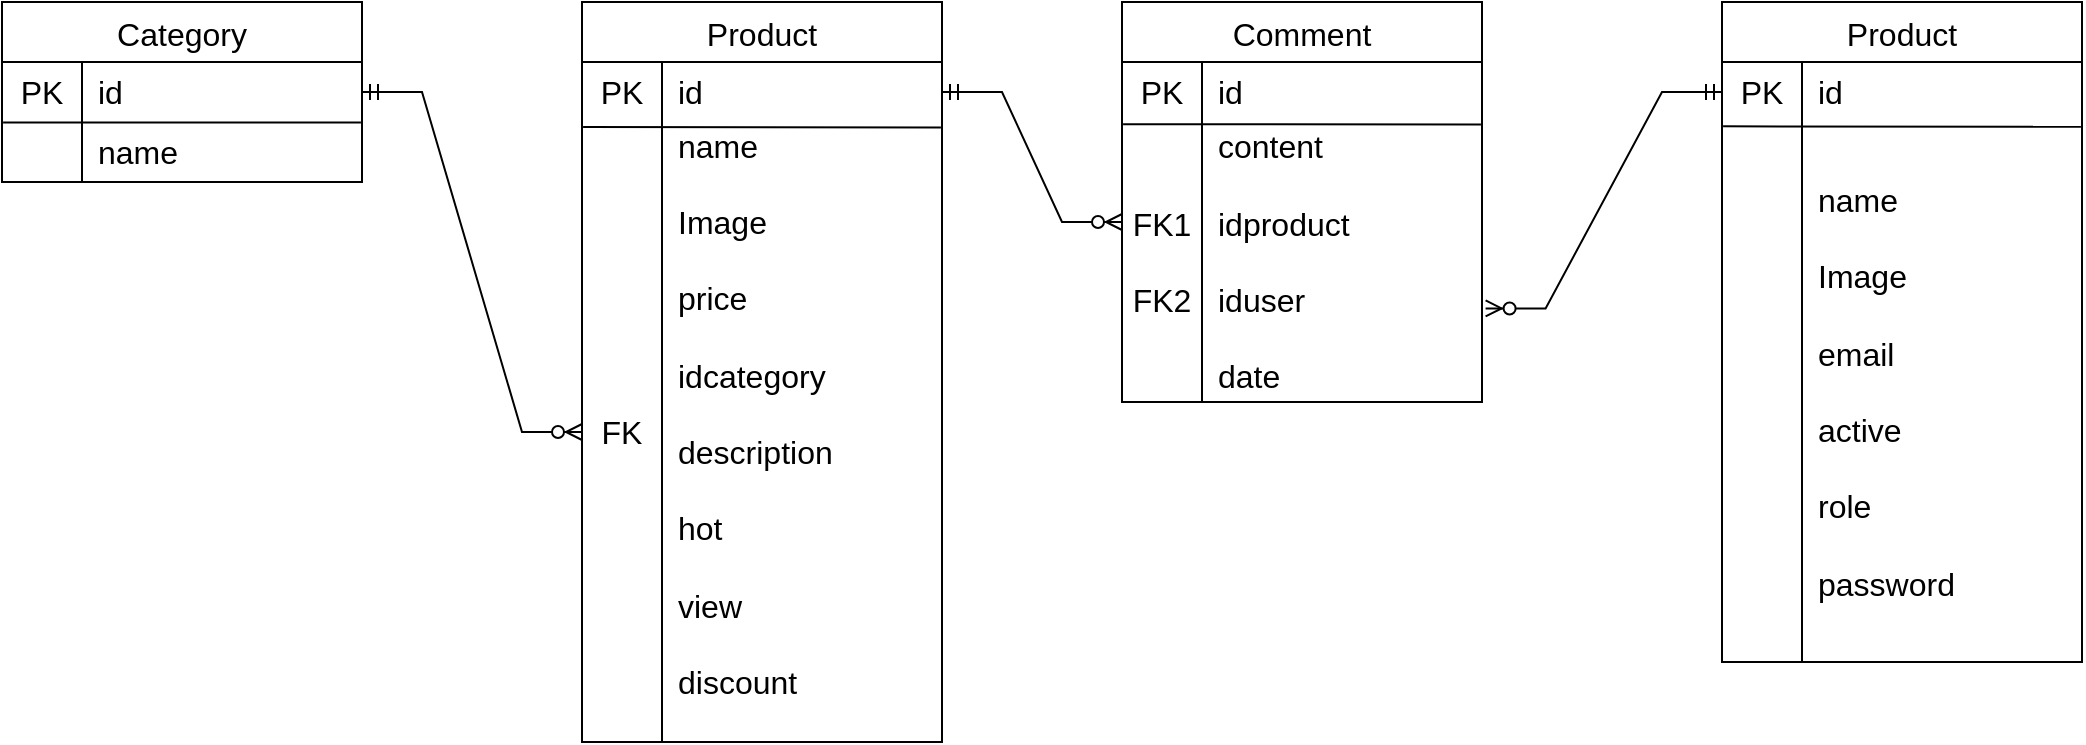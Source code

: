 <mxfile version="27.2.0">
  <diagram name="Trang-1" id="553qvapoEaWFLTFD9Frw">
    <mxGraphModel dx="1869" dy="657" grid="1" gridSize="10" guides="1" tooltips="1" connect="1" arrows="1" fold="1" page="1" pageScale="1" pageWidth="827" pageHeight="1169" math="0" shadow="0">
      <root>
        <mxCell id="0" />
        <mxCell id="1" parent="0" />
        <mxCell id="YPpdrxsfTvuyF2khzkbX-2" value="Category" style="shape=table;startSize=30;container=1;collapsible=0;childLayout=tableLayout;fixedRows=1;rowLines=0;fontStyle=0;strokeColor=default;fontSize=16;" vertex="1" parent="1">
          <mxGeometry x="-110" y="80" width="180" height="90" as="geometry" />
        </mxCell>
        <mxCell id="YPpdrxsfTvuyF2khzkbX-6" value="" style="shape=tableRow;horizontal=0;startSize=0;swimlaneHead=0;swimlaneBody=0;top=0;left=0;bottom=0;right=0;collapsible=0;dropTarget=0;fillColor=none;points=[[0,0.5],[1,0.5]];portConstraint=eastwest;strokeColor=inherit;fontSize=16;" vertex="1" parent="YPpdrxsfTvuyF2khzkbX-2">
          <mxGeometry y="30" width="180" height="30" as="geometry" />
        </mxCell>
        <mxCell id="YPpdrxsfTvuyF2khzkbX-7" value="PK" style="shape=partialRectangle;html=1;whiteSpace=wrap;connectable=0;fillColor=none;top=0;left=0;bottom=0;right=0;overflow=hidden;strokeColor=inherit;fontSize=16;" vertex="1" parent="YPpdrxsfTvuyF2khzkbX-6">
          <mxGeometry width="40" height="30" as="geometry">
            <mxRectangle width="40" height="30" as="alternateBounds" />
          </mxGeometry>
        </mxCell>
        <mxCell id="YPpdrxsfTvuyF2khzkbX-8" value="id" style="shape=partialRectangle;html=1;whiteSpace=wrap;connectable=0;fillColor=none;top=0;left=0;bottom=0;right=0;align=left;spacingLeft=6;overflow=hidden;strokeColor=inherit;fontSize=16;" vertex="1" parent="YPpdrxsfTvuyF2khzkbX-6">
          <mxGeometry x="40" width="140" height="30" as="geometry">
            <mxRectangle width="140" height="30" as="alternateBounds" />
          </mxGeometry>
        </mxCell>
        <mxCell id="YPpdrxsfTvuyF2khzkbX-9" value="" style="shape=tableRow;horizontal=0;startSize=0;swimlaneHead=0;swimlaneBody=0;top=0;left=0;bottom=0;right=0;collapsible=0;dropTarget=0;fillColor=none;points=[[0,0.5],[1,0.5]];portConstraint=eastwest;strokeColor=inherit;fontSize=16;" vertex="1" parent="YPpdrxsfTvuyF2khzkbX-2">
          <mxGeometry y="60" width="180" height="30" as="geometry" />
        </mxCell>
        <mxCell id="YPpdrxsfTvuyF2khzkbX-10" value="" style="shape=partialRectangle;html=1;whiteSpace=wrap;connectable=0;fillColor=none;top=0;left=0;bottom=0;right=0;overflow=hidden;strokeColor=inherit;fontSize=16;" vertex="1" parent="YPpdrxsfTvuyF2khzkbX-9">
          <mxGeometry width="40" height="30" as="geometry">
            <mxRectangle width="40" height="30" as="alternateBounds" />
          </mxGeometry>
        </mxCell>
        <mxCell id="YPpdrxsfTvuyF2khzkbX-11" value="name" style="shape=partialRectangle;html=1;whiteSpace=wrap;connectable=0;fillColor=none;top=0;left=0;bottom=0;right=0;align=left;spacingLeft=6;overflow=hidden;strokeColor=inherit;fontSize=16;" vertex="1" parent="YPpdrxsfTvuyF2khzkbX-9">
          <mxGeometry x="40" width="140" height="30" as="geometry">
            <mxRectangle width="140" height="30" as="alternateBounds" />
          </mxGeometry>
        </mxCell>
        <mxCell id="YPpdrxsfTvuyF2khzkbX-13" value="" style="endArrow=none;html=1;rounded=0;exitX=0.003;exitY=0.008;exitDx=0;exitDy=0;exitPerimeter=0;entryX=0.997;entryY=0.009;entryDx=0;entryDy=0;entryPerimeter=0;" edge="1" parent="YPpdrxsfTvuyF2khzkbX-2" source="YPpdrxsfTvuyF2khzkbX-9" target="YPpdrxsfTvuyF2khzkbX-9">
          <mxGeometry width="50" height="50" relative="1" as="geometry">
            <mxPoint x="70" y="50" as="sourcePoint" />
            <mxPoint x="180" y="59" as="targetPoint" />
          </mxGeometry>
        </mxCell>
        <mxCell id="YPpdrxsfTvuyF2khzkbX-14" value="Product" style="shape=table;startSize=30;container=1;collapsible=0;childLayout=tableLayout;fixedRows=1;rowLines=0;fontStyle=0;strokeColor=default;fontSize=16;" vertex="1" parent="1">
          <mxGeometry x="180" y="80" width="180" height="370" as="geometry" />
        </mxCell>
        <mxCell id="YPpdrxsfTvuyF2khzkbX-15" value="" style="shape=tableRow;horizontal=0;startSize=0;swimlaneHead=0;swimlaneBody=0;top=0;left=0;bottom=0;right=0;collapsible=0;dropTarget=0;fillColor=none;points=[[0,0.5],[1,0.5]];portConstraint=eastwest;strokeColor=inherit;fontSize=16;" vertex="1" parent="YPpdrxsfTvuyF2khzkbX-14">
          <mxGeometry y="30" width="180" height="30" as="geometry" />
        </mxCell>
        <mxCell id="YPpdrxsfTvuyF2khzkbX-16" value="PK" style="shape=partialRectangle;html=1;whiteSpace=wrap;connectable=0;fillColor=none;top=0;left=0;bottom=0;right=0;overflow=hidden;strokeColor=inherit;fontSize=16;" vertex="1" parent="YPpdrxsfTvuyF2khzkbX-15">
          <mxGeometry width="40" height="30" as="geometry">
            <mxRectangle width="40" height="30" as="alternateBounds" />
          </mxGeometry>
        </mxCell>
        <mxCell id="YPpdrxsfTvuyF2khzkbX-17" value="id" style="shape=partialRectangle;html=1;whiteSpace=wrap;connectable=0;fillColor=none;top=0;left=0;bottom=0;right=0;align=left;spacingLeft=6;overflow=hidden;strokeColor=inherit;fontSize=16;" vertex="1" parent="YPpdrxsfTvuyF2khzkbX-15">
          <mxGeometry x="40" width="140" height="30" as="geometry">
            <mxRectangle width="140" height="30" as="alternateBounds" />
          </mxGeometry>
        </mxCell>
        <mxCell id="YPpdrxsfTvuyF2khzkbX-18" value="" style="shape=tableRow;horizontal=0;startSize=0;swimlaneHead=0;swimlaneBody=0;top=0;left=0;bottom=0;right=0;collapsible=0;dropTarget=0;fillColor=none;points=[[0,0.5],[1,0.5]];portConstraint=eastwest;strokeColor=inherit;fontSize=16;" vertex="1" parent="YPpdrxsfTvuyF2khzkbX-14">
          <mxGeometry y="60" width="180" height="310" as="geometry" />
        </mxCell>
        <mxCell id="YPpdrxsfTvuyF2khzkbX-19" value="FK" style="shape=partialRectangle;html=1;whiteSpace=wrap;connectable=0;fillColor=none;top=0;left=0;bottom=0;right=0;overflow=hidden;strokeColor=inherit;fontSize=16;" vertex="1" parent="YPpdrxsfTvuyF2khzkbX-18">
          <mxGeometry width="40" height="310" as="geometry">
            <mxRectangle width="40" height="310" as="alternateBounds" />
          </mxGeometry>
        </mxCell>
        <mxCell id="YPpdrxsfTvuyF2khzkbX-20" value="name&lt;div&gt;&lt;br&gt;&lt;div&gt;Image&lt;/div&gt;&lt;div&gt;&lt;br&gt;&lt;/div&gt;&lt;div&gt;price&lt;/div&gt;&lt;div&gt;&lt;br&gt;&lt;/div&gt;&lt;div&gt;idcategory&lt;/div&gt;&lt;div&gt;&lt;br&gt;&lt;/div&gt;&lt;div&gt;description&lt;/div&gt;&lt;div&gt;&lt;br&gt;&lt;/div&gt;&lt;div&gt;hot&lt;/div&gt;&lt;div&gt;&lt;br&gt;&lt;/div&gt;&lt;div&gt;view&lt;/div&gt;&lt;div&gt;&lt;br&gt;&lt;/div&gt;&lt;div&gt;discount&lt;/div&gt;&lt;div&gt;&lt;br&gt;&lt;/div&gt;&lt;/div&gt;" style="shape=partialRectangle;html=1;whiteSpace=wrap;connectable=0;fillColor=none;top=0;left=0;bottom=0;right=0;align=left;spacingLeft=6;overflow=hidden;strokeColor=inherit;fontSize=16;" vertex="1" parent="YPpdrxsfTvuyF2khzkbX-18">
          <mxGeometry x="40" width="140" height="310" as="geometry">
            <mxRectangle width="140" height="310" as="alternateBounds" />
          </mxGeometry>
        </mxCell>
        <mxCell id="YPpdrxsfTvuyF2khzkbX-21" value="" style="endArrow=none;html=1;rounded=0;exitX=0.003;exitY=0.008;exitDx=0;exitDy=0;exitPerimeter=0;entryX=0.997;entryY=0.009;entryDx=0;entryDy=0;entryPerimeter=0;" edge="1" parent="YPpdrxsfTvuyF2khzkbX-14" source="YPpdrxsfTvuyF2khzkbX-18" target="YPpdrxsfTvuyF2khzkbX-18">
          <mxGeometry width="50" height="50" relative="1" as="geometry">
            <mxPoint x="70" y="50" as="sourcePoint" />
            <mxPoint x="180" y="59" as="targetPoint" />
          </mxGeometry>
        </mxCell>
        <mxCell id="YPpdrxsfTvuyF2khzkbX-22" value="" style="edgeStyle=entityRelationEdgeStyle;fontSize=12;html=1;endArrow=ERzeroToMany;startArrow=ERmandOne;rounded=0;exitX=1;exitY=0.5;exitDx=0;exitDy=0;entryX=0;entryY=0.5;entryDx=0;entryDy=0;" edge="1" parent="1" source="YPpdrxsfTvuyF2khzkbX-6" target="YPpdrxsfTvuyF2khzkbX-18">
          <mxGeometry width="100" height="100" relative="1" as="geometry">
            <mxPoint x="300" y="480" as="sourcePoint" />
            <mxPoint x="400" y="380" as="targetPoint" />
            <Array as="points">
              <mxPoint x="130" y="115" />
              <mxPoint x="140" y="110" />
              <mxPoint x="130" y="190" />
              <mxPoint x="150" y="110" />
              <mxPoint x="130" y="120" />
            </Array>
          </mxGeometry>
        </mxCell>
        <mxCell id="YPpdrxsfTvuyF2khzkbX-23" value="Comment" style="shape=table;startSize=30;container=1;collapsible=0;childLayout=tableLayout;fixedRows=1;rowLines=0;fontStyle=0;strokeColor=default;fontSize=16;" vertex="1" parent="1">
          <mxGeometry x="450" y="80" width="180" height="200" as="geometry" />
        </mxCell>
        <mxCell id="YPpdrxsfTvuyF2khzkbX-24" value="" style="shape=tableRow;horizontal=0;startSize=0;swimlaneHead=0;swimlaneBody=0;top=0;left=0;bottom=0;right=0;collapsible=0;dropTarget=0;fillColor=none;points=[[0,0.5],[1,0.5]];portConstraint=eastwest;strokeColor=inherit;fontSize=16;" vertex="1" parent="YPpdrxsfTvuyF2khzkbX-23">
          <mxGeometry y="30" width="180" height="30" as="geometry" />
        </mxCell>
        <mxCell id="YPpdrxsfTvuyF2khzkbX-25" value="PK" style="shape=partialRectangle;html=1;whiteSpace=wrap;connectable=0;fillColor=none;top=0;left=0;bottom=0;right=0;overflow=hidden;strokeColor=inherit;fontSize=16;" vertex="1" parent="YPpdrxsfTvuyF2khzkbX-24">
          <mxGeometry width="40" height="30" as="geometry">
            <mxRectangle width="40" height="30" as="alternateBounds" />
          </mxGeometry>
        </mxCell>
        <mxCell id="YPpdrxsfTvuyF2khzkbX-26" value="id" style="shape=partialRectangle;html=1;whiteSpace=wrap;connectable=0;fillColor=none;top=0;left=0;bottom=0;right=0;align=left;spacingLeft=6;overflow=hidden;strokeColor=inherit;fontSize=16;" vertex="1" parent="YPpdrxsfTvuyF2khzkbX-24">
          <mxGeometry x="40" width="140" height="30" as="geometry">
            <mxRectangle width="140" height="30" as="alternateBounds" />
          </mxGeometry>
        </mxCell>
        <mxCell id="YPpdrxsfTvuyF2khzkbX-27" value="" style="shape=tableRow;horizontal=0;startSize=0;swimlaneHead=0;swimlaneBody=0;top=0;left=0;bottom=0;right=0;collapsible=0;dropTarget=0;fillColor=none;points=[[0,0.5],[1,0.5]];portConstraint=eastwest;strokeColor=inherit;fontSize=16;" vertex="1" parent="YPpdrxsfTvuyF2khzkbX-23">
          <mxGeometry y="60" width="180" height="140" as="geometry" />
        </mxCell>
        <mxCell id="YPpdrxsfTvuyF2khzkbX-28" value="FK1&lt;div&gt;&lt;br&gt;&lt;/div&gt;&lt;div&gt;FK2&lt;/div&gt;" style="shape=partialRectangle;html=1;whiteSpace=wrap;connectable=0;fillColor=none;top=0;left=0;bottom=0;right=0;overflow=hidden;strokeColor=inherit;fontSize=16;" vertex="1" parent="YPpdrxsfTvuyF2khzkbX-27">
          <mxGeometry width="40" height="140" as="geometry">
            <mxRectangle width="40" height="140" as="alternateBounds" />
          </mxGeometry>
        </mxCell>
        <mxCell id="YPpdrxsfTvuyF2khzkbX-29" value="content&lt;div&gt;&lt;br&gt;&lt;/div&gt;&lt;div&gt;idproduct&lt;/div&gt;&lt;div&gt;&lt;br&gt;&lt;/div&gt;&lt;div&gt;iduser&lt;/div&gt;&lt;div&gt;&lt;br&gt;&lt;/div&gt;&lt;div&gt;date&lt;/div&gt;" style="shape=partialRectangle;html=1;whiteSpace=wrap;connectable=0;fillColor=none;top=0;left=0;bottom=0;right=0;align=left;spacingLeft=6;overflow=hidden;strokeColor=inherit;fontSize=16;" vertex="1" parent="YPpdrxsfTvuyF2khzkbX-27">
          <mxGeometry x="40" width="140" height="140" as="geometry">
            <mxRectangle width="140" height="140" as="alternateBounds" />
          </mxGeometry>
        </mxCell>
        <mxCell id="YPpdrxsfTvuyF2khzkbX-30" value="" style="endArrow=none;html=1;rounded=0;exitX=0.003;exitY=0.008;exitDx=0;exitDy=0;exitPerimeter=0;entryX=0.997;entryY=0.009;entryDx=0;entryDy=0;entryPerimeter=0;" edge="1" parent="YPpdrxsfTvuyF2khzkbX-23" source="YPpdrxsfTvuyF2khzkbX-27" target="YPpdrxsfTvuyF2khzkbX-27">
          <mxGeometry width="50" height="50" relative="1" as="geometry">
            <mxPoint x="70" y="50" as="sourcePoint" />
            <mxPoint x="180" y="59" as="targetPoint" />
          </mxGeometry>
        </mxCell>
        <mxCell id="YPpdrxsfTvuyF2khzkbX-31" value="" style="edgeStyle=entityRelationEdgeStyle;fontSize=12;html=1;endArrow=ERzeroToMany;startArrow=ERmandOne;rounded=0;exitX=1;exitY=0.5;exitDx=0;exitDy=0;" edge="1" parent="1" source="YPpdrxsfTvuyF2khzkbX-15">
          <mxGeometry width="100" height="100" relative="1" as="geometry">
            <mxPoint x="80" y="135" as="sourcePoint" />
            <mxPoint x="450" y="190" as="targetPoint" />
            <Array as="points">
              <mxPoint x="140" y="125" />
              <mxPoint x="150" y="120" />
              <mxPoint x="140" y="200" />
              <mxPoint x="160" y="120" />
              <mxPoint x="140" y="130" />
            </Array>
          </mxGeometry>
        </mxCell>
        <mxCell id="YPpdrxsfTvuyF2khzkbX-33" value="Product" style="shape=table;startSize=30;container=1;collapsible=0;childLayout=tableLayout;fixedRows=1;rowLines=0;fontStyle=0;strokeColor=default;fontSize=16;" vertex="1" parent="1">
          <mxGeometry x="750" y="80" width="180" height="330" as="geometry" />
        </mxCell>
        <mxCell id="YPpdrxsfTvuyF2khzkbX-34" value="" style="shape=tableRow;horizontal=0;startSize=0;swimlaneHead=0;swimlaneBody=0;top=0;left=0;bottom=0;right=0;collapsible=0;dropTarget=0;fillColor=none;points=[[0,0.5],[1,0.5]];portConstraint=eastwest;strokeColor=inherit;fontSize=16;" vertex="1" parent="YPpdrxsfTvuyF2khzkbX-33">
          <mxGeometry y="30" width="180" height="30" as="geometry" />
        </mxCell>
        <mxCell id="YPpdrxsfTvuyF2khzkbX-35" value="PK" style="shape=partialRectangle;html=1;whiteSpace=wrap;connectable=0;fillColor=none;top=0;left=0;bottom=0;right=0;overflow=hidden;strokeColor=inherit;fontSize=16;" vertex="1" parent="YPpdrxsfTvuyF2khzkbX-34">
          <mxGeometry width="40" height="30" as="geometry">
            <mxRectangle width="40" height="30" as="alternateBounds" />
          </mxGeometry>
        </mxCell>
        <mxCell id="YPpdrxsfTvuyF2khzkbX-36" value="id" style="shape=partialRectangle;html=1;whiteSpace=wrap;connectable=0;fillColor=none;top=0;left=0;bottom=0;right=0;align=left;spacingLeft=6;overflow=hidden;strokeColor=inherit;fontSize=16;" vertex="1" parent="YPpdrxsfTvuyF2khzkbX-34">
          <mxGeometry x="40" width="140" height="30" as="geometry">
            <mxRectangle width="140" height="30" as="alternateBounds" />
          </mxGeometry>
        </mxCell>
        <mxCell id="YPpdrxsfTvuyF2khzkbX-37" value="" style="shape=tableRow;horizontal=0;startSize=0;swimlaneHead=0;swimlaneBody=0;top=0;left=0;bottom=0;right=0;collapsible=0;dropTarget=0;fillColor=none;points=[[0,0.5],[1,0.5]];portConstraint=eastwest;strokeColor=inherit;fontSize=16;" vertex="1" parent="YPpdrxsfTvuyF2khzkbX-33">
          <mxGeometry y="60" width="180" height="270" as="geometry" />
        </mxCell>
        <mxCell id="YPpdrxsfTvuyF2khzkbX-38" value="" style="shape=partialRectangle;html=1;whiteSpace=wrap;connectable=0;fillColor=none;top=0;left=0;bottom=0;right=0;overflow=hidden;strokeColor=inherit;fontSize=16;" vertex="1" parent="YPpdrxsfTvuyF2khzkbX-37">
          <mxGeometry width="40" height="270" as="geometry">
            <mxRectangle width="40" height="270" as="alternateBounds" />
          </mxGeometry>
        </mxCell>
        <mxCell id="YPpdrxsfTvuyF2khzkbX-39" value="name&lt;div&gt;&lt;br&gt;&lt;div&gt;Image&lt;/div&gt;&lt;div&gt;&lt;br&gt;&lt;/div&gt;&lt;div&gt;email&lt;/div&gt;&lt;div&gt;&lt;br&gt;&lt;/div&gt;&lt;div&gt;active&lt;/div&gt;&lt;div&gt;&lt;br&gt;&lt;/div&gt;&lt;div&gt;role&lt;/div&gt;&lt;div&gt;&lt;br&gt;&lt;/div&gt;&lt;div&gt;password&lt;/div&gt;&lt;/div&gt;" style="shape=partialRectangle;html=1;whiteSpace=wrap;connectable=0;fillColor=none;top=0;left=0;bottom=0;right=0;align=left;spacingLeft=6;overflow=hidden;strokeColor=inherit;fontSize=16;" vertex="1" parent="YPpdrxsfTvuyF2khzkbX-37">
          <mxGeometry x="40" width="140" height="270" as="geometry">
            <mxRectangle width="140" height="270" as="alternateBounds" />
          </mxGeometry>
        </mxCell>
        <mxCell id="YPpdrxsfTvuyF2khzkbX-40" value="" style="endArrow=none;html=1;rounded=0;exitX=0.003;exitY=0.008;exitDx=0;exitDy=0;exitPerimeter=0;entryX=0.997;entryY=0.009;entryDx=0;entryDy=0;entryPerimeter=0;" edge="1" parent="YPpdrxsfTvuyF2khzkbX-33" source="YPpdrxsfTvuyF2khzkbX-37" target="YPpdrxsfTvuyF2khzkbX-37">
          <mxGeometry width="50" height="50" relative="1" as="geometry">
            <mxPoint x="70" y="50" as="sourcePoint" />
            <mxPoint x="180" y="59" as="targetPoint" />
          </mxGeometry>
        </mxCell>
        <mxCell id="YPpdrxsfTvuyF2khzkbX-41" value="" style="edgeStyle=entityRelationEdgeStyle;fontSize=12;html=1;endArrow=ERzeroToMany;startArrow=ERmandOne;rounded=0;exitX=0;exitY=0.5;exitDx=0;exitDy=0;entryX=1.01;entryY=0.666;entryDx=0;entryDy=0;entryPerimeter=0;" edge="1" parent="1" source="YPpdrxsfTvuyF2khzkbX-34" target="YPpdrxsfTvuyF2khzkbX-27">
          <mxGeometry width="100" height="100" relative="1" as="geometry">
            <mxPoint x="370" y="135" as="sourcePoint" />
            <mxPoint x="650" y="290" as="targetPoint" />
            <Array as="points">
              <mxPoint x="150" y="135" />
              <mxPoint x="160" y="130" />
              <mxPoint x="150" y="210" />
              <mxPoint x="170" y="130" />
              <mxPoint x="150" y="140" />
            </Array>
          </mxGeometry>
        </mxCell>
      </root>
    </mxGraphModel>
  </diagram>
</mxfile>
